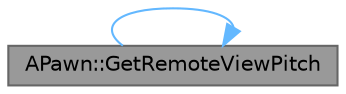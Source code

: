 digraph "APawn::GetRemoteViewPitch"
{
 // INTERACTIVE_SVG=YES
 // LATEX_PDF_SIZE
  bgcolor="transparent";
  edge [fontname=Helvetica,fontsize=10,labelfontname=Helvetica,labelfontsize=10];
  node [fontname=Helvetica,fontsize=10,shape=box,height=0.2,width=0.4];
  rankdir="LR";
  Node1 [id="Node000001",label="APawn::GetRemoteViewPitch",height=0.2,width=0.4,color="gray40", fillcolor="grey60", style="filled", fontcolor="black",tooltip="Replicated pitch value so we can see where remote clients are looking."];
  Node1 -> Node1 [id="edge1_Node000001_Node000001",color="steelblue1",style="solid",tooltip=" "];
}
